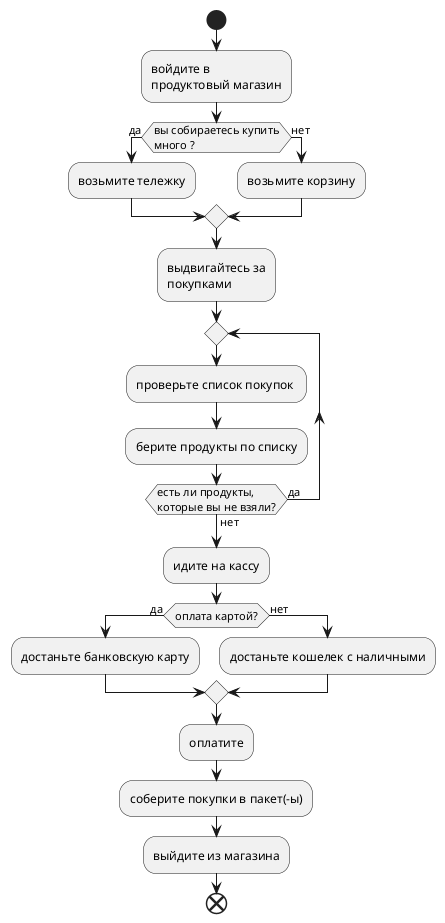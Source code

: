 @startuml
start
:войдите в
продуктовый магазин;
if(вы собираетесь купить
много ?) then (да)
:возьмите тележку;
else (нет)
:возьмите корзину;
endif
:выдвигайтесь за
покупками;
repeat
:проверьте список покупок ;
:берите продукты по списку;
repeat while (есть ли продукты,\nкоторые вы не взяли?) is (да) not (нет)
:идите на кассу;
if(оплата картой?) then(да)
:достаньте банковскую карту;
else (нет)
:достаньте кошелек с наличными;
endif
:оплатите;
:соберите покупки в пакет(-ы);
:выйдите из магазина;
end
@enduml
